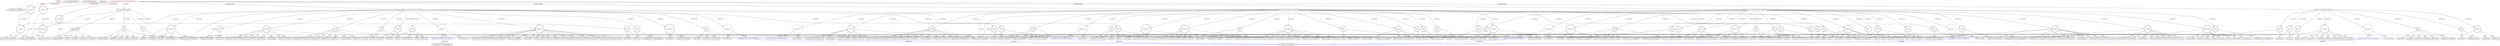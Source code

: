 digraph {
baseInfo[graphId=149,category="extension_graph",isAnonymous=false,possibleRelation=true]
frameworkRelatedTypesInfo[0="javafx.application.Application"]
possibleCollaborationsInfo[0="149~CLIENT_METHOD_DECLARATION-INSTANTIATION-~javafx.application.Application ~javafx.beans.value.ChangeListener ~false~true",1="149~CLIENT_METHOD_DECLARATION-INSTANTIATION-~javafx.application.Application ~javafx.event.EventHandler ~false~true"]
locationInfo[projectName="Baschdl578-ColorReduction",filePath="/Baschdl578-ColorReduction/ColorReduction-master/src/main/java/edu/kit/ipd/swt1/SimpleColorReduction/UI.java",contextSignature="UI",graphId="149"]
0[label="main.java.edu.kit.ipd.swt1.SimpleColorReduction.UI",vertexType="ROOT_CLIENT_CLASS_DECLARATION",isFrameworkType=false,color=red]
1[label="javafx.application.Application",vertexType="FRAMEWORK_CLASS_TYPE",isFrameworkType=true,peripheries=2]
2[label="primStage",vertexType="FIELD_DECLARATION",isFrameworkType=true,peripheries=2,shape=circle]
3[label="javafx.stage.Stage",vertexType="FRAMEWORK_CLASS_TYPE",isFrameworkType=true,peripheries=2]
4[label="sourceView",vertexType="FIELD_DECLARATION",isFrameworkType=true,peripheries=2,shape=circle]
5[label="javafx.scene.image.ImageView",vertexType="FRAMEWORK_CLASS_TYPE",isFrameworkType=true,peripheries=2]
6[label="targetView",vertexType="FIELD_DECLARATION",isFrameworkType=true,peripheries=2,shape=circle]
8[label="void start(javafx.stage.Stage)",vertexType="OVERRIDING_METHOD_DECLARATION",isFrameworkType=false,shape=box]
9[label="primaryStage",vertexType="PARAMETER_DECLARATION",isFrameworkType=true,peripheries=2]
12[label="setTitle()",vertexType="INSIDE_CALL",isFrameworkType=true,peripheries=2,shape=box]
14[label="setMinWidth()",vertexType="INSIDE_CALL",isFrameworkType=true,peripheries=2,shape=box]
16[label="setResizable()",vertexType="INSIDE_CALL",isFrameworkType=true,peripheries=2,shape=box]
17[label="sourceView",vertexType="VARIABLE_EXPRESION",isFrameworkType=true,peripheries=2,shape=circle]
18[label="setFitWidth()",vertexType="INSIDE_CALL",isFrameworkType=true,peripheries=2,shape=box]
21[label="setFitHeight()",vertexType="INSIDE_CALL",isFrameworkType=true,peripheries=2,shape=box]
23[label="root",vertexType="VARIABLE_EXPRESION",isFrameworkType=true,peripheries=2,shape=circle]
24[label="javafx.scene.layout.BorderPane",vertexType="FRAMEWORK_CLASS_TYPE",isFrameworkType=true,peripheries=2]
22[label="new BorderPane()",vertexType="CONSTRUCTOR_CALL",isFrameworkType=true,peripheries=2]
26[label="setPadding()",vertexType="INSIDE_CALL",isFrameworkType=true,peripheries=2,shape=box]
28[label="VAR7",vertexType="VARIABLE_EXPRESION",isFrameworkType=true,peripheries=2,shape=circle]
29[label="javafx.geometry.Insets",vertexType="FRAMEWORK_CLASS_TYPE",isFrameworkType=true,peripheries=2]
27[label="new Insets()",vertexType="CONSTRUCTOR_CALL",isFrameworkType=true,peripheries=2]
31[label="setLeft()",vertexType="INSIDE_CALL",isFrameworkType=true,peripheries=2,shape=box]
33[label="setRight()",vertexType="INSIDE_CALL",isFrameworkType=true,peripheries=2,shape=box]
35[label="setBottom()",vertexType="INSIDE_CALL",isFrameworkType=true,peripheries=2,shape=box]
37[label="setScene()",vertexType="INSIDE_CALL",isFrameworkType=true,peripheries=2,shape=box]
39[label="VAR12",vertexType="VARIABLE_EXPRESION",isFrameworkType=true,peripheries=2,shape=circle]
40[label="javafx.scene.Scene",vertexType="FRAMEWORK_CLASS_TYPE",isFrameworkType=true,peripheries=2]
38[label="new Scene()",vertexType="CONSTRUCTOR_CALL",isFrameworkType=true,peripheries=2]
42[label="show()",vertexType="INSIDE_CALL",isFrameworkType=true,peripheries=2,shape=box]
47[label="javafx.scene.layout.AnchorPane topLeft()",vertexType="CLIENT_METHOD_DECLARATION",isFrameworkType=false,shape=box]
48[label="javafx.scene.layout.AnchorPane",vertexType="FRAMEWORK_CLASS_TYPE",isFrameworkType=true,peripheries=2]
50[label="rectangle",vertexType="VARIABLE_EXPRESION",isFrameworkType=true,peripheries=2,shape=circle]
51[label="javafx.scene.shape.Rectangle",vertexType="FRAMEWORK_CLASS_TYPE",isFrameworkType=true,peripheries=2]
49[label="new Rectangle()",vertexType="CONSTRUCTOR_CALL",isFrameworkType=true,peripheries=2]
53[label="autosize()",vertexType="INSIDE_CALL",isFrameworkType=true,peripheries=2,shape=box]
55[label="setWidth()",vertexType="INSIDE_CALL",isFrameworkType=true,peripheries=2,shape=box]
57[label="setHeight()",vertexType="INSIDE_CALL",isFrameworkType=true,peripheries=2,shape=box]
59[label="setFill()",vertexType="INSIDE_CALL",isFrameworkType=true,peripheries=2,shape=box]
60[label="Paint",vertexType="VARIABLE_EXPRESION",isFrameworkType=true,peripheries=2,shape=circle]
62[label="javafx.scene.paint.Paint",vertexType="FRAMEWORK_CLASS_TYPE",isFrameworkType=true,peripheries=2]
61[label="valueOf()",vertexType="INSIDE_CALL",isFrameworkType=true,peripheries=2,shape=box]
63[label="VAR21",vertexType="VARIABLE_EXPRESION",isFrameworkType=true,peripheries=2,shape=circle]
65[label="javafx.scene.paint.Color",vertexType="FRAMEWORK_CLASS_TYPE",isFrameworkType=true,peripheries=2]
64[label="toString()",vertexType="INSIDE_CALL",isFrameworkType=true,peripheries=2,shape=box]
67[label="setStroke()",vertexType="INSIDE_CALL",isFrameworkType=true,peripheries=2,shape=box]
69[label="valueOf()",vertexType="INSIDE_CALL",isFrameworkType=true,peripheries=2,shape=box]
70[label="VAR24",vertexType="VARIABLE_EXPRESION",isFrameworkType=true,peripheries=2,shape=circle]
71[label="toString()",vertexType="INSIDE_CALL",isFrameworkType=true,peripheries=2,shape=box]
74[label="setStrokeWidth()",vertexType="INSIDE_CALL",isFrameworkType=true,peripheries=2,shape=box]
76[label="setStrokeType()",vertexType="INSIDE_CALL",isFrameworkType=true,peripheries=2,shape=box]
78[label="label",vertexType="VARIABLE_EXPRESION",isFrameworkType=true,peripheries=2,shape=circle]
79[label="javafx.scene.control.Label",vertexType="FRAMEWORK_CLASS_TYPE",isFrameworkType=true,peripheries=2]
77[label="new Label()",vertexType="CONSTRUCTOR_CALL",isFrameworkType=true,peripheries=2]
81[label="setLabelFor()",vertexType="INSIDE_CALL",isFrameworkType=true,peripheries=2,shape=box]
83[label="getStylesheets()",vertexType="INSIDE_CALL",isFrameworkType=true,peripheries=2,shape=box]
85[label="file1",vertexType="VARIABLE_EXPRESION",isFrameworkType=true,peripheries=2,shape=circle]
86[label="javafx.scene.layout.HBox",vertexType="FRAMEWORK_CLASS_TYPE",isFrameworkType=true,peripheries=2]
84[label="new HBox()",vertexType="CONSTRUCTOR_CALL",isFrameworkType=true,peripheries=2]
88[label="setSpacing()",vertexType="INSIDE_CALL",isFrameworkType=true,peripheries=2,shape=box]
90[label="sourceField",vertexType="VARIABLE_EXPRESION",isFrameworkType=true,peripheries=2,shape=circle]
91[label="javafx.scene.control.TextField",vertexType="FRAMEWORK_CLASS_TYPE",isFrameworkType=true,peripheries=2]
89[label="new TextField()",vertexType="CONSTRUCTOR_CALL",isFrameworkType=true,peripheries=2]
93[label="setMinWidth()",vertexType="INSIDE_CALL",isFrameworkType=true,peripheries=2,shape=box]
95[label="setOnAction()",vertexType="INSIDE_CALL",isFrameworkType=true,peripheries=2,shape=box]
97[label="anonymous35",vertexType="VARIABLE_EXPRESION",isFrameworkType=false,shape=circle]
98[label="REFERENCE_ANONYMOUS_DECLARATION",vertexType="REFERENCE_ANONYMOUS_DECLARATION",isFrameworkType=false,color=blue]
99[label="javafx.event.EventHandler",vertexType="FRAMEWORK_INTERFACE_TYPE",isFrameworkType=true,peripheries=2]
96[label="new EventHandler()",vertexType="CONSTRUCTOR_CALL",isFrameworkType=false]
101[label="getText()",vertexType="INSIDE_CALL",isFrameworkType=true,peripheries=2,shape=box]
103[label="getText()",vertexType="INSIDE_CALL",isFrameworkType=true,peripheries=2,shape=box]
105[label="getText()",vertexType="INSIDE_CALL",isFrameworkType=true,peripheries=2,shape=box]
107[label="chooseSource",vertexType="VARIABLE_EXPRESION",isFrameworkType=true,peripheries=2,shape=circle]
108[label="javafx.scene.control.Button",vertexType="FRAMEWORK_CLASS_TYPE",isFrameworkType=true,peripheries=2]
106[label="new Button()",vertexType="CONSTRUCTOR_CALL",isFrameworkType=true,peripheries=2]
110[label="setMaxWidth()",vertexType="INSIDE_CALL",isFrameworkType=true,peripheries=2,shape=box]
112[label="setOnAction()",vertexType="INSIDE_CALL",isFrameworkType=true,peripheries=2,shape=box]
114[label="anonymous42",vertexType="VARIABLE_EXPRESION",isFrameworkType=false,shape=circle]
115[label="REFERENCE_ANONYMOUS_DECLARATION",vertexType="REFERENCE_ANONYMOUS_DECLARATION",isFrameworkType=false,color=blue]
113[label="new EventHandler()",vertexType="CONSTRUCTOR_CALL",isFrameworkType=false]
118[label="chooser",vertexType="VARIABLE_EXPRESION",isFrameworkType=true,peripheries=2,shape=circle]
119[label="javafx.stage.FileChooser",vertexType="FRAMEWORK_CLASS_TYPE",isFrameworkType=true,peripheries=2]
117[label="new FileChooser()",vertexType="CONSTRUCTOR_CALL",isFrameworkType=true,peripheries=2]
120[label="VAR44",vertexType="VARIABLE_EXPRESION",isFrameworkType=true,peripheries=2,shape=circle]
122[label="javafx.collections.ObservableList",vertexType="FRAMEWORK_INTERFACE_TYPE",isFrameworkType=true,peripheries=2]
121[label="addAll()",vertexType="INSIDE_CALL",isFrameworkType=true,peripheries=2,shape=box]
124[label="getExtensionFilters()",vertexType="INSIDE_CALL",isFrameworkType=true,peripheries=2,shape=box]
126[label="VAR46",vertexType="VARIABLE_EXPRESION",isFrameworkType=true,peripheries=2,shape=circle]
127[label="javafx.stage.FileChooser.ExtensionFilter",vertexType="FRAMEWORK_CLASS_TYPE",isFrameworkType=true,peripheries=2]
125[label="new FileChooser.ExtensionFilter()",vertexType="CONSTRUCTOR_CALL",isFrameworkType=true,peripheries=2]
129[label="showOpenDialog()",vertexType="INSIDE_CALL",isFrameworkType=true,peripheries=2,shape=box]
131[label="setText()",vertexType="INSIDE_CALL",isFrameworkType=true,peripheries=2,shape=box]
132[label="VAR49",vertexType="VARIABLE_EXPRESION",isFrameworkType=true,peripheries=2,shape=circle]
133[label="addAll()",vertexType="INSIDE_CALL",isFrameworkType=true,peripheries=2,shape=box]
136[label="getChildren()",vertexType="INSIDE_CALL",isFrameworkType=true,peripheries=2,shape=box]
138[label="imageView",vertexType="VARIABLE_EXPRESION",isFrameworkType=true,peripheries=2,shape=circle]
139[label="javafx.scene.layout.StackPane",vertexType="FRAMEWORK_CLASS_TYPE",isFrameworkType=true,peripheries=2]
137[label="new StackPane()",vertexType="CONSTRUCTOR_CALL",isFrameworkType=true,peripheries=2]
141[label="rectangle2",vertexType="VARIABLE_EXPRESION",isFrameworkType=true,peripheries=2,shape=circle]
140[label="new Rectangle()",vertexType="CONSTRUCTOR_CALL",isFrameworkType=true,peripheries=2]
144[label="autosize()",vertexType="INSIDE_CALL",isFrameworkType=true,peripheries=2,shape=box]
146[label="setWidth()",vertexType="INSIDE_CALL",isFrameworkType=true,peripheries=2,shape=box]
148[label="setHeight()",vertexType="INSIDE_CALL",isFrameworkType=true,peripheries=2,shape=box]
150[label="setFill()",vertexType="INSIDE_CALL",isFrameworkType=true,peripheries=2,shape=box]
152[label="valueOf()",vertexType="INSIDE_CALL",isFrameworkType=true,peripheries=2,shape=box]
153[label="VAR58",vertexType="VARIABLE_EXPRESION",isFrameworkType=true,peripheries=2,shape=circle]
154[label="toString()",vertexType="INSIDE_CALL",isFrameworkType=true,peripheries=2,shape=box]
157[label="setStroke()",vertexType="INSIDE_CALL",isFrameworkType=true,peripheries=2,shape=box]
159[label="valueOf()",vertexType="INSIDE_CALL",isFrameworkType=true,peripheries=2,shape=box]
160[label="VAR61",vertexType="VARIABLE_EXPRESION",isFrameworkType=true,peripheries=2,shape=circle]
161[label="toString()",vertexType="INSIDE_CALL",isFrameworkType=true,peripheries=2,shape=box]
164[label="setStrokeWidth()",vertexType="INSIDE_CALL",isFrameworkType=true,peripheries=2,shape=box]
166[label="setStrokeType()",vertexType="INSIDE_CALL",isFrameworkType=true,peripheries=2,shape=box]
168[label="setAlignment()",vertexType="INSIDE_CALL",isFrameworkType=true,peripheries=2,shape=box]
169[label="VAR65",vertexType="VARIABLE_EXPRESION",isFrameworkType=true,peripheries=2,shape=circle]
170[label="addAll()",vertexType="INSIDE_CALL",isFrameworkType=true,peripheries=2,shape=box]
173[label="getChildren()",vertexType="INSIDE_CALL",isFrameworkType=true,peripheries=2,shape=box]
175[label="topLeft",vertexType="VARIABLE_EXPRESION",isFrameworkType=true,peripheries=2,shape=circle]
174[label="new AnchorPane()",vertexType="CONSTRUCTOR_CALL",isFrameworkType=true,peripheries=2]
178[label="setLeftAnchor()",vertexType="INSIDE_CALL",isFrameworkType=true,peripheries=2,shape=box]
180[label="setTopAnchor()",vertexType="INSIDE_CALL",isFrameworkType=true,peripheries=2,shape=box]
182[label="setTopAnchor()",vertexType="INSIDE_CALL",isFrameworkType=true,peripheries=2,shape=box]
184[label="setTopAnchor()",vertexType="INSIDE_CALL",isFrameworkType=true,peripheries=2,shape=box]
186[label="setLeftAnchor()",vertexType="INSIDE_CALL",isFrameworkType=true,peripheries=2,shape=box]
188[label="setTopAnchor()",vertexType="INSIDE_CALL",isFrameworkType=true,peripheries=2,shape=box]
190[label="setLeftAnchor()",vertexType="INSIDE_CALL",isFrameworkType=true,peripheries=2,shape=box]
191[label="VAR75",vertexType="VARIABLE_EXPRESION",isFrameworkType=true,peripheries=2,shape=circle]
192[label="addAll()",vertexType="INSIDE_CALL",isFrameworkType=true,peripheries=2,shape=box]
195[label="getChildren()",vertexType="INSIDE_CALL",isFrameworkType=true,peripheries=2,shape=box]
197[label="setPrefHeight()",vertexType="INSIDE_CALL",isFrameworkType=true,peripheries=2,shape=box]
198[label="javafx.scene.layout.AnchorPane topRight()",vertexType="CLIENT_METHOD_DECLARATION",isFrameworkType=false,shape=box]
201[label="rectangle",vertexType="VARIABLE_EXPRESION",isFrameworkType=true,peripheries=2,shape=circle]
200[label="new Rectangle()",vertexType="CONSTRUCTOR_CALL",isFrameworkType=true,peripheries=2]
204[label="autosize()",vertexType="INSIDE_CALL",isFrameworkType=true,peripheries=2,shape=box]
206[label="setWidth()",vertexType="INSIDE_CALL",isFrameworkType=true,peripheries=2,shape=box]
208[label="setHeight()",vertexType="INSIDE_CALL",isFrameworkType=true,peripheries=2,shape=box]
210[label="setFill()",vertexType="INSIDE_CALL",isFrameworkType=true,peripheries=2,shape=box]
211[label="Paint",vertexType="VARIABLE_EXPRESION",isFrameworkType=true,peripheries=2,shape=circle]
212[label="valueOf()",vertexType="INSIDE_CALL",isFrameworkType=true,peripheries=2,shape=box]
214[label="VAR84",vertexType="VARIABLE_EXPRESION",isFrameworkType=true,peripheries=2,shape=circle]
215[label="toString()",vertexType="INSIDE_CALL",isFrameworkType=true,peripheries=2,shape=box]
218[label="setStroke()",vertexType="INSIDE_CALL",isFrameworkType=true,peripheries=2,shape=box]
220[label="valueOf()",vertexType="INSIDE_CALL",isFrameworkType=true,peripheries=2,shape=box]
221[label="VAR87",vertexType="VARIABLE_EXPRESION",isFrameworkType=true,peripheries=2,shape=circle]
222[label="toString()",vertexType="INSIDE_CALL",isFrameworkType=true,peripheries=2,shape=box]
225[label="setStrokeWidth()",vertexType="INSIDE_CALL",isFrameworkType=true,peripheries=2,shape=box]
227[label="setStrokeType()",vertexType="INSIDE_CALL",isFrameworkType=true,peripheries=2,shape=box]
229[label="label",vertexType="VARIABLE_EXPRESION",isFrameworkType=true,peripheries=2,shape=circle]
228[label="new Label()",vertexType="CONSTRUCTOR_CALL",isFrameworkType=true,peripheries=2]
232[label="setLabelFor()",vertexType="INSIDE_CALL",isFrameworkType=true,peripheries=2,shape=box]
234[label="getStylesheets()",vertexType="INSIDE_CALL",isFrameworkType=true,peripheries=2,shape=box]
236[label="file2",vertexType="VARIABLE_EXPRESION",isFrameworkType=true,peripheries=2,shape=circle]
235[label="new HBox()",vertexType="CONSTRUCTOR_CALL",isFrameworkType=true,peripheries=2]
239[label="setSpacing()",vertexType="INSIDE_CALL",isFrameworkType=true,peripheries=2,shape=box]
241[label="targetField",vertexType="VARIABLE_EXPRESION",isFrameworkType=true,peripheries=2,shape=circle]
240[label="new TextField()",vertexType="CONSTRUCTOR_CALL",isFrameworkType=true,peripheries=2]
244[label="setMinWidth()",vertexType="INSIDE_CALL",isFrameworkType=true,peripheries=2,shape=box]
246[label="setOnAction()",vertexType="INSIDE_CALL",isFrameworkType=true,peripheries=2,shape=box]
248[label="anonymous98",vertexType="VARIABLE_EXPRESION",isFrameworkType=false,shape=circle]
249[label="REFERENCE_ANONYMOUS_DECLARATION",vertexType="REFERENCE_ANONYMOUS_DECLARATION",isFrameworkType=false,color=blue]
247[label="new EventHandler()",vertexType="CONSTRUCTOR_CALL",isFrameworkType=false]
252[label="getText()",vertexType="INSIDE_CALL",isFrameworkType=true,peripheries=2,shape=box]
254[label="getText()",vertexType="INSIDE_CALL",isFrameworkType=true,peripheries=2,shape=box]
256[label="getText()",vertexType="INSIDE_CALL",isFrameworkType=true,peripheries=2,shape=box]
258[label="chooseTarget",vertexType="VARIABLE_EXPRESION",isFrameworkType=true,peripheries=2,shape=circle]
257[label="new Button()",vertexType="CONSTRUCTOR_CALL",isFrameworkType=true,peripheries=2]
261[label="setMaxWidth()",vertexType="INSIDE_CALL",isFrameworkType=true,peripheries=2,shape=box]
263[label="setOnAction()",vertexType="INSIDE_CALL",isFrameworkType=true,peripheries=2,shape=box]
265[label="anonymous105",vertexType="VARIABLE_EXPRESION",isFrameworkType=false,shape=circle]
266[label="REFERENCE_ANONYMOUS_DECLARATION",vertexType="REFERENCE_ANONYMOUS_DECLARATION",isFrameworkType=false,color=blue]
264[label="new EventHandler()",vertexType="CONSTRUCTOR_CALL",isFrameworkType=false]
269[label="chooser",vertexType="VARIABLE_EXPRESION",isFrameworkType=true,peripheries=2,shape=circle]
268[label="new FileChooser()",vertexType="CONSTRUCTOR_CALL",isFrameworkType=true,peripheries=2]
271[label="VAR107",vertexType="VARIABLE_EXPRESION",isFrameworkType=true,peripheries=2,shape=circle]
272[label="addAll()",vertexType="INSIDE_CALL",isFrameworkType=true,peripheries=2,shape=box]
275[label="getExtensionFilters()",vertexType="INSIDE_CALL",isFrameworkType=true,peripheries=2,shape=box]
277[label="VAR109",vertexType="VARIABLE_EXPRESION",isFrameworkType=true,peripheries=2,shape=circle]
276[label="new FileChooser.ExtensionFilter()",vertexType="CONSTRUCTOR_CALL",isFrameworkType=true,peripheries=2]
280[label="showSaveDialog()",vertexType="INSIDE_CALL",isFrameworkType=true,peripheries=2,shape=box]
282[label="setText()",vertexType="INSIDE_CALL",isFrameworkType=true,peripheries=2,shape=box]
283[label="VAR112",vertexType="VARIABLE_EXPRESION",isFrameworkType=true,peripheries=2,shape=circle]
284[label="addAll()",vertexType="INSIDE_CALL",isFrameworkType=true,peripheries=2,shape=box]
287[label="getChildren()",vertexType="INSIDE_CALL",isFrameworkType=true,peripheries=2,shape=box]
289[label="imageView",vertexType="VARIABLE_EXPRESION",isFrameworkType=true,peripheries=2,shape=circle]
288[label="new StackPane()",vertexType="CONSTRUCTOR_CALL",isFrameworkType=true,peripheries=2]
292[label="rectangle2",vertexType="VARIABLE_EXPRESION",isFrameworkType=true,peripheries=2,shape=circle]
291[label="new Rectangle()",vertexType="CONSTRUCTOR_CALL",isFrameworkType=true,peripheries=2]
295[label="autosize()",vertexType="INSIDE_CALL",isFrameworkType=true,peripheries=2,shape=box]
297[label="setWidth()",vertexType="INSIDE_CALL",isFrameworkType=true,peripheries=2,shape=box]
299[label="setHeight()",vertexType="INSIDE_CALL",isFrameworkType=true,peripheries=2,shape=box]
301[label="setFill()",vertexType="INSIDE_CALL",isFrameworkType=true,peripheries=2,shape=box]
303[label="valueOf()",vertexType="INSIDE_CALL",isFrameworkType=true,peripheries=2,shape=box]
304[label="VAR121",vertexType="VARIABLE_EXPRESION",isFrameworkType=true,peripheries=2,shape=circle]
305[label="toString()",vertexType="INSIDE_CALL",isFrameworkType=true,peripheries=2,shape=box]
308[label="setStroke()",vertexType="INSIDE_CALL",isFrameworkType=true,peripheries=2,shape=box]
310[label="valueOf()",vertexType="INSIDE_CALL",isFrameworkType=true,peripheries=2,shape=box]
311[label="VAR124",vertexType="VARIABLE_EXPRESION",isFrameworkType=true,peripheries=2,shape=circle]
312[label="toString()",vertexType="INSIDE_CALL",isFrameworkType=true,peripheries=2,shape=box]
315[label="setStrokeWidth()",vertexType="INSIDE_CALL",isFrameworkType=true,peripheries=2,shape=box]
317[label="setStrokeType()",vertexType="INSIDE_CALL",isFrameworkType=true,peripheries=2,shape=box]
319[label="setAlignment()",vertexType="INSIDE_CALL",isFrameworkType=true,peripheries=2,shape=box]
320[label="VAR128",vertexType="VARIABLE_EXPRESION",isFrameworkType=true,peripheries=2,shape=circle]
321[label="addAll()",vertexType="INSIDE_CALL",isFrameworkType=true,peripheries=2,shape=box]
324[label="getChildren()",vertexType="INSIDE_CALL",isFrameworkType=true,peripheries=2,shape=box]
326[label="topRight",vertexType="VARIABLE_EXPRESION",isFrameworkType=true,peripheries=2,shape=circle]
325[label="new AnchorPane()",vertexType="CONSTRUCTOR_CALL",isFrameworkType=true,peripheries=2]
329[label="setLeftAnchor()",vertexType="INSIDE_CALL",isFrameworkType=true,peripheries=2,shape=box]
331[label="setTopAnchor()",vertexType="INSIDE_CALL",isFrameworkType=true,peripheries=2,shape=box]
333[label="setTopAnchor()",vertexType="INSIDE_CALL",isFrameworkType=true,peripheries=2,shape=box]
335[label="setTopAnchor()",vertexType="INSIDE_CALL",isFrameworkType=true,peripheries=2,shape=box]
337[label="setLeftAnchor()",vertexType="INSIDE_CALL",isFrameworkType=true,peripheries=2,shape=box]
339[label="setTopAnchor()",vertexType="INSIDE_CALL",isFrameworkType=true,peripheries=2,shape=box]
341[label="setLeftAnchor()",vertexType="INSIDE_CALL",isFrameworkType=true,peripheries=2,shape=box]
342[label="VAR138",vertexType="VARIABLE_EXPRESION",isFrameworkType=true,peripheries=2,shape=circle]
343[label="addAll()",vertexType="INSIDE_CALL",isFrameworkType=true,peripheries=2,shape=box]
346[label="getChildren()",vertexType="INSIDE_CALL",isFrameworkType=true,peripheries=2,shape=box]
348[label="setPrefHeight()",vertexType="INSIDE_CALL",isFrameworkType=true,peripheries=2,shape=box]
349[label="javafx.scene.layout.BorderPane bottom()",vertexType="CLIENT_METHOD_DECLARATION",isFrameworkType=false,shape=box]
352[label="bottom",vertexType="VARIABLE_EXPRESION",isFrameworkType=true,peripheries=2,shape=circle]
351[label="new BorderPane()",vertexType="CONSTRUCTOR_CALL",isFrameworkType=true,peripheries=2]
355[label="slider",vertexType="VARIABLE_EXPRESION",isFrameworkType=true,peripheries=2,shape=circle]
354[label="new AnchorPane()",vertexType="CONSTRUCTOR_CALL",isFrameworkType=true,peripheries=2]
358[label="rectangle",vertexType="VARIABLE_EXPRESION",isFrameworkType=true,peripheries=2,shape=circle]
357[label="new Rectangle()",vertexType="CONSTRUCTOR_CALL",isFrameworkType=true,peripheries=2]
361[label="autosize()",vertexType="INSIDE_CALL",isFrameworkType=true,peripheries=2,shape=box]
363[label="setWidth()",vertexType="INSIDE_CALL",isFrameworkType=true,peripheries=2,shape=box]
365[label="setHeight()",vertexType="INSIDE_CALL",isFrameworkType=true,peripheries=2,shape=box]
367[label="setFill()",vertexType="INSIDE_CALL",isFrameworkType=true,peripheries=2,shape=box]
368[label="Paint",vertexType="VARIABLE_EXPRESION",isFrameworkType=true,peripheries=2,shape=circle]
369[label="valueOf()",vertexType="INSIDE_CALL",isFrameworkType=true,peripheries=2,shape=box]
371[label="VAR149",vertexType="VARIABLE_EXPRESION",isFrameworkType=true,peripheries=2,shape=circle]
372[label="toString()",vertexType="INSIDE_CALL",isFrameworkType=true,peripheries=2,shape=box]
375[label="setStroke()",vertexType="INSIDE_CALL",isFrameworkType=true,peripheries=2,shape=box]
377[label="valueOf()",vertexType="INSIDE_CALL",isFrameworkType=true,peripheries=2,shape=box]
378[label="VAR152",vertexType="VARIABLE_EXPRESION",isFrameworkType=true,peripheries=2,shape=circle]
379[label="toString()",vertexType="INSIDE_CALL",isFrameworkType=true,peripheries=2,shape=box]
382[label="setStrokeWidth()",vertexType="INSIDE_CALL",isFrameworkType=true,peripheries=2,shape=box]
384[label="setStrokeType()",vertexType="INSIDE_CALL",isFrameworkType=true,peripheries=2,shape=box]
386[label="label",vertexType="VARIABLE_EXPRESION",isFrameworkType=true,peripheries=2,shape=circle]
385[label="new Label()",vertexType="CONSTRUCTOR_CALL",isFrameworkType=true,peripheries=2]
389[label="setLabelFor()",vertexType="INSIDE_CALL",isFrameworkType=true,peripheries=2,shape=box]
391[label="getStylesheets()",vertexType="INSIDE_CALL",isFrameworkType=true,peripheries=2,shape=box]
393[label="depthSlider",vertexType="VARIABLE_EXPRESION",isFrameworkType=true,peripheries=2,shape=circle]
394[label="javafx.scene.control.Slider",vertexType="FRAMEWORK_CLASS_TYPE",isFrameworkType=true,peripheries=2]
392[label="new Slider()",vertexType="CONSTRUCTOR_CALL",isFrameworkType=true,peripheries=2]
396[label="setMin()",vertexType="INSIDE_CALL",isFrameworkType=true,peripheries=2,shape=box]
398[label="setMax()",vertexType="INSIDE_CALL",isFrameworkType=true,peripheries=2,shape=box]
400[label="setValue()",vertexType="INSIDE_CALL",isFrameworkType=true,peripheries=2,shape=box]
402[label="setBlockIncrement()",vertexType="INSIDE_CALL",isFrameworkType=true,peripheries=2,shape=box]
404[label="setMajorTickUnit()",vertexType="INSIDE_CALL",isFrameworkType=true,peripheries=2,shape=box]
406[label="setShowTickMarks()",vertexType="INSIDE_CALL",isFrameworkType=true,peripheries=2,shape=box]
408[label="setShowTickLabels()",vertexType="INSIDE_CALL",isFrameworkType=true,peripheries=2,shape=box]
410[label="setBlockIncrement()",vertexType="INSIDE_CALL",isFrameworkType=true,peripheries=2,shape=box]
412[label="setMinorTickCount()",vertexType="INSIDE_CALL",isFrameworkType=true,peripheries=2,shape=box]
414[label="setSnapToTicks()",vertexType="INSIDE_CALL",isFrameworkType=true,peripheries=2,shape=box]
416[label="setValue()",vertexType="INSIDE_CALL",isFrameworkType=true,peripheries=2,shape=box]
417[label="VAR170",vertexType="VARIABLE_EXPRESION",isFrameworkType=true,peripheries=2,shape=circle]
419[label="javafx.beans.value.ObservableValue",vertexType="FRAMEWORK_INTERFACE_TYPE",isFrameworkType=true,peripheries=2]
418[label="addListener()",vertexType="INSIDE_CALL",isFrameworkType=true,peripheries=2,shape=box]
421[label="valueProperty()",vertexType="INSIDE_CALL",isFrameworkType=true,peripheries=2,shape=box]
423[label="anonymous172",vertexType="VARIABLE_EXPRESION",isFrameworkType=false,shape=circle]
424[label="REFERENCE_ANONYMOUS_DECLARATION",vertexType="REFERENCE_ANONYMOUS_DECLARATION",isFrameworkType=false,color=blue]
425[label="javafx.beans.value.ChangeListener",vertexType="FRAMEWORK_INTERFACE_TYPE",isFrameworkType=true,peripheries=2]
422[label="new ChangeListener()",vertexType="CONSTRUCTOR_CALL",isFrameworkType=false]
427[label="targetPreview",vertexType="VARIABLE_EXPRESION",isFrameworkType=true,peripheries=2,shape=circle]
428[label="javafx.scene.image.Image",vertexType="FRAMEWORK_CLASS_TYPE",isFrameworkType=true,peripheries=2]
426[label="new Image()",vertexType="CONSTRUCTOR_CALL",isFrameworkType=true,peripheries=2]
429[label="targetView",vertexType="VARIABLE_EXPRESION",isFrameworkType=true,peripheries=2,shape=circle]
430[label="setImage()",vertexType="INSIDE_CALL",isFrameworkType=true,peripheries=2,shape=box]
433[label="setLeftAnchor()",vertexType="INSIDE_CALL",isFrameworkType=true,peripheries=2,shape=box]
435[label="setTopAnchor()",vertexType="INSIDE_CALL",isFrameworkType=true,peripheries=2,shape=box]
437[label="setTopAnchor()",vertexType="INSIDE_CALL",isFrameworkType=true,peripheries=2,shape=box]
439[label="setLeftAnchor()",vertexType="INSIDE_CALL",isFrameworkType=true,peripheries=2,shape=box]
441[label="setRightAnchor()",vertexType="INSIDE_CALL",isFrameworkType=true,peripheries=2,shape=box]
442[label="VAR180",vertexType="VARIABLE_EXPRESION",isFrameworkType=true,peripheries=2,shape=circle]
443[label="addAll()",vertexType="INSIDE_CALL",isFrameworkType=true,peripheries=2,shape=box]
446[label="getChildren()",vertexType="INSIDE_CALL",isFrameworkType=true,peripheries=2,shape=box]
448[label="setTop()",vertexType="INSIDE_CALL",isFrameworkType=true,peripheries=2,shape=box]
450[label="startButton",vertexType="VARIABLE_EXPRESION",isFrameworkType=true,peripheries=2,shape=circle]
449[label="new BorderPane()",vertexType="CONSTRUCTOR_CALL",isFrameworkType=true,peripheries=2]
453[label="startGen",vertexType="VARIABLE_EXPRESION",isFrameworkType=true,peripheries=2,shape=circle]
452[label="new Button()",vertexType="CONSTRUCTOR_CALL",isFrameworkType=true,peripheries=2]
456[label="setText()",vertexType="INSIDE_CALL",isFrameworkType=true,peripheries=2,shape=box]
458[label="setOnAction()",vertexType="INSIDE_CALL",isFrameworkType=true,peripheries=2,shape=box]
460[label="anonymous187",vertexType="VARIABLE_EXPRESION",isFrameworkType=false,shape=circle]
461[label="REFERENCE_ANONYMOUS_DECLARATION",vertexType="REFERENCE_ANONYMOUS_DECLARATION",isFrameworkType=false,color=blue]
459[label="new EventHandler()",vertexType="CONSTRUCTOR_CALL",isFrameworkType=false]
464[label="getValue()",vertexType="INSIDE_CALL",isFrameworkType=true,peripheries=2,shape=box]
466[label="setPadding()",vertexType="INSIDE_CALL",isFrameworkType=true,peripheries=2,shape=box]
468[label="VAR190",vertexType="VARIABLE_EXPRESION",isFrameworkType=true,peripheries=2,shape=circle]
467[label="new Insets()",vertexType="CONSTRUCTOR_CALL",isFrameworkType=true,peripheries=2]
471[label="setCenter()",vertexType="INSIDE_CALL",isFrameworkType=true,peripheries=2,shape=box]
473[label="setBottom()",vertexType="INSIDE_CALL",isFrameworkType=true,peripheries=2,shape=box]
474[label="void showWarning(java.lang.String)",vertexType="CLIENT_METHOD_DECLARATION",isFrameworkType=false,shape=box]
476[label="dialogStage",vertexType="VARIABLE_EXPRESION",isFrameworkType=true,peripheries=2,shape=circle]
475[label="new Stage()",vertexType="CONSTRUCTOR_CALL",isFrameworkType=true,peripheries=2]
479[label="setResizable()",vertexType="INSIDE_CALL",isFrameworkType=true,peripheries=2,shape=box]
481[label="initOwner()",vertexType="INSIDE_CALL",isFrameworkType=true,peripheries=2,shape=box]
483[label="initModality()",vertexType="INSIDE_CALL",isFrameworkType=true,peripheries=2,shape=box]
485[label="box",vertexType="VARIABLE_EXPRESION",isFrameworkType=true,peripheries=2,shape=circle]
486[label="javafx.scene.layout.VBox",vertexType="FRAMEWORK_CLASS_TYPE",isFrameworkType=true,peripheries=2]
484[label="new VBox()",vertexType="CONSTRUCTOR_CALL",isFrameworkType=true,peripheries=2]
488[label="setSpacing()",vertexType="INSIDE_CALL",isFrameworkType=true,peripheries=2,shape=box]
490[label="setAlignment()",vertexType="INSIDE_CALL",isFrameworkType=true,peripheries=2,shape=box]
492[label="setPadding()",vertexType="INSIDE_CALL",isFrameworkType=true,peripheries=2,shape=box]
494[label="VAR201",vertexType="VARIABLE_EXPRESION",isFrameworkType=true,peripheries=2,shape=circle]
493[label="new Insets()",vertexType="CONSTRUCTOR_CALL",isFrameworkType=true,peripheries=2]
497[label="text",vertexType="VARIABLE_EXPRESION",isFrameworkType=true,peripheries=2,shape=circle]
498[label="javafx.scene.text.Text",vertexType="FRAMEWORK_CLASS_TYPE",isFrameworkType=true,peripheries=2]
496[label="new Text()",vertexType="CONSTRUCTOR_CALL",isFrameworkType=true,peripheries=2]
500[label="okButton",vertexType="VARIABLE_EXPRESION",isFrameworkType=true,peripheries=2,shape=circle]
499[label="new Button()",vertexType="CONSTRUCTOR_CALL",isFrameworkType=true,peripheries=2]
503[label="setOnAction()",vertexType="INSIDE_CALL",isFrameworkType=true,peripheries=2,shape=box]
505[label="anonymous205",vertexType="VARIABLE_EXPRESION",isFrameworkType=false,shape=circle]
506[label="REFERENCE_ANONYMOUS_DECLARATION",vertexType="REFERENCE_ANONYMOUS_DECLARATION",isFrameworkType=false,color=blue]
504[label="new EventHandler()",vertexType="CONSTRUCTOR_CALL",isFrameworkType=false]
509[label="close()",vertexType="INSIDE_CALL",isFrameworkType=true,peripheries=2,shape=box]
510[label="VAR207",vertexType="VARIABLE_EXPRESION",isFrameworkType=true,peripheries=2,shape=circle]
511[label="addAll()",vertexType="INSIDE_CALL",isFrameworkType=true,peripheries=2,shape=box]
514[label="getChildren()",vertexType="INSIDE_CALL",isFrameworkType=true,peripheries=2,shape=box]
516[label="setScene()",vertexType="INSIDE_CALL",isFrameworkType=true,peripheries=2,shape=box]
518[label="VAR210",vertexType="VARIABLE_EXPRESION",isFrameworkType=true,peripheries=2,shape=circle]
517[label="new Scene()",vertexType="CONSTRUCTOR_CALL",isFrameworkType=true,peripheries=2]
521[label="show()",vertexType="INSIDE_CALL",isFrameworkType=true,peripheries=2,shape=box]
0->1[label="EXTEND",color=red]
0->2[label="DECLARE_FIELD"]
2->3[label="OF_TYPE"]
0->4[label="DECLARE_FIELD"]
4->5[label="OF_TYPE"]
0->6[label="DECLARE_FIELD"]
6->5[label="OF_TYPE"]
0->8[label="OVERRIDE"]
9->3[label="OF_TYPE"]
8->9[label="PARAMETER"]
9->12[label="CALL"]
9->14[label="CALL"]
9->16[label="CALL"]
8->17[label="INSTANTIATE"]
4->17[label="REFERENCE"]
17->5[label="OF_TYPE"]
17->18[label="CALL"]
17->21[label="CALL"]
8->23[label="INSTANTIATE"]
23->24[label="OF_TYPE"]
23->22[label="CALL"]
23->26[label="CALL"]
8->28[label="INSTANTIATE"]
28->29[label="OF_TYPE"]
28->27[label="CALL"]
23->31[label="CALL"]
23->33[label="CALL"]
23->35[label="CALL"]
9->37[label="CALL"]
8->39[label="INSTANTIATE"]
39->40[label="OF_TYPE"]
39->38[label="CALL"]
9->42[label="CALL"]
0->47[label="DECLARE_METHOD"]
47->48[label="RETURN"]
47->50[label="INSTANTIATE"]
50->51[label="OF_TYPE"]
50->49[label="CALL"]
50->53[label="CALL"]
50->55[label="CALL"]
50->57[label="CALL"]
50->59[label="CALL"]
47->60[label="INSTANTIATE"]
60->62[label="OF_TYPE"]
60->61[label="CALL"]
47->63[label="INSTANTIATE"]
63->65[label="OF_TYPE"]
63->64[label="CALL"]
50->67[label="CALL"]
60->69[label="CALL"]
47->70[label="INSTANTIATE"]
70->65[label="OF_TYPE"]
70->71[label="CALL"]
50->74[label="CALL"]
50->76[label="CALL"]
47->78[label="INSTANTIATE"]
78->79[label="OF_TYPE"]
78->77[label="CALL"]
78->81[label="CALL"]
78->83[label="CALL"]
47->85[label="INSTANTIATE"]
85->86[label="OF_TYPE"]
85->84[label="CALL"]
85->88[label="CALL"]
47->90[label="INSTANTIATE"]
90->91[label="OF_TYPE"]
90->89[label="CALL"]
90->93[label="CALL"]
90->95[label="CALL"]
47->97[label="INSTANTIATE"]
98->99[label="IMPLEMENT",color=blue]
97->98[label="OF_TYPE"]
97->96[label="CALL"]
90->101[label="CALL"]
90->103[label="CALL"]
90->105[label="CALL"]
47->107[label="INSTANTIATE"]
107->108[label="OF_TYPE"]
107->106[label="CALL"]
107->110[label="CALL"]
107->112[label="CALL"]
47->114[label="INSTANTIATE"]
115->99[label="IMPLEMENT",color=blue]
114->115[label="OF_TYPE"]
114->113[label="CALL"]
47->118[label="INSTANTIATE"]
118->119[label="OF_TYPE"]
118->117[label="CALL"]
47->120[label="INSTANTIATE"]
120->122[label="OF_TYPE"]
120->121[label="CALL"]
118->124[label="CALL"]
47->126[label="INSTANTIATE"]
126->127[label="OF_TYPE"]
126->125[label="CALL"]
118->129[label="CALL"]
90->131[label="CALL"]
47->132[label="INSTANTIATE"]
132->122[label="OF_TYPE"]
132->133[label="CALL"]
85->136[label="CALL"]
47->138[label="INSTANTIATE"]
138->139[label="OF_TYPE"]
138->137[label="CALL"]
47->141[label="INSTANTIATE"]
141->51[label="OF_TYPE"]
141->140[label="CALL"]
141->144[label="CALL"]
141->146[label="CALL"]
141->148[label="CALL"]
141->150[label="CALL"]
60->152[label="CALL"]
47->153[label="INSTANTIATE"]
153->65[label="OF_TYPE"]
153->154[label="CALL"]
141->157[label="CALL"]
60->159[label="CALL"]
47->160[label="INSTANTIATE"]
160->65[label="OF_TYPE"]
160->161[label="CALL"]
141->164[label="CALL"]
141->166[label="CALL"]
138->168[label="CALL"]
47->169[label="INSTANTIATE"]
169->122[label="OF_TYPE"]
169->170[label="CALL"]
138->173[label="CALL"]
47->175[label="INSTANTIATE"]
175->48[label="OF_TYPE"]
175->174[label="CALL"]
175->178[label="CALL"]
175->180[label="CALL"]
175->182[label="CALL"]
175->184[label="CALL"]
175->186[label="CALL"]
175->188[label="CALL"]
175->190[label="CALL"]
47->191[label="INSTANTIATE"]
191->122[label="OF_TYPE"]
191->192[label="CALL"]
175->195[label="CALL"]
175->197[label="CALL"]
0->198[label="DECLARE_METHOD"]
198->48[label="RETURN"]
198->201[label="INSTANTIATE"]
201->51[label="OF_TYPE"]
201->200[label="CALL"]
201->204[label="CALL"]
201->206[label="CALL"]
201->208[label="CALL"]
201->210[label="CALL"]
198->211[label="INSTANTIATE"]
211->62[label="OF_TYPE"]
211->212[label="CALL"]
198->214[label="INSTANTIATE"]
214->65[label="OF_TYPE"]
214->215[label="CALL"]
201->218[label="CALL"]
211->220[label="CALL"]
198->221[label="INSTANTIATE"]
221->65[label="OF_TYPE"]
221->222[label="CALL"]
201->225[label="CALL"]
201->227[label="CALL"]
198->229[label="INSTANTIATE"]
229->79[label="OF_TYPE"]
229->228[label="CALL"]
229->232[label="CALL"]
229->234[label="CALL"]
198->236[label="INSTANTIATE"]
236->86[label="OF_TYPE"]
236->235[label="CALL"]
236->239[label="CALL"]
198->241[label="INSTANTIATE"]
241->91[label="OF_TYPE"]
241->240[label="CALL"]
241->244[label="CALL"]
241->246[label="CALL"]
198->248[label="INSTANTIATE"]
249->99[label="IMPLEMENT",color=blue]
248->249[label="OF_TYPE"]
248->247[label="CALL"]
241->252[label="CALL"]
241->254[label="CALL"]
241->256[label="CALL"]
198->258[label="INSTANTIATE"]
258->108[label="OF_TYPE"]
258->257[label="CALL"]
258->261[label="CALL"]
258->263[label="CALL"]
198->265[label="INSTANTIATE"]
266->99[label="IMPLEMENT",color=blue]
265->266[label="OF_TYPE"]
265->264[label="CALL"]
198->269[label="INSTANTIATE"]
269->119[label="OF_TYPE"]
269->268[label="CALL"]
198->271[label="INSTANTIATE"]
271->122[label="OF_TYPE"]
271->272[label="CALL"]
269->275[label="CALL"]
198->277[label="INSTANTIATE"]
277->127[label="OF_TYPE"]
277->276[label="CALL"]
269->280[label="CALL"]
241->282[label="CALL"]
198->283[label="INSTANTIATE"]
283->122[label="OF_TYPE"]
283->284[label="CALL"]
236->287[label="CALL"]
198->289[label="INSTANTIATE"]
289->139[label="OF_TYPE"]
289->288[label="CALL"]
198->292[label="INSTANTIATE"]
292->51[label="OF_TYPE"]
292->291[label="CALL"]
292->295[label="CALL"]
292->297[label="CALL"]
292->299[label="CALL"]
292->301[label="CALL"]
211->303[label="CALL"]
198->304[label="INSTANTIATE"]
304->65[label="OF_TYPE"]
304->305[label="CALL"]
292->308[label="CALL"]
211->310[label="CALL"]
198->311[label="INSTANTIATE"]
311->65[label="OF_TYPE"]
311->312[label="CALL"]
292->315[label="CALL"]
292->317[label="CALL"]
289->319[label="CALL"]
198->320[label="INSTANTIATE"]
320->122[label="OF_TYPE"]
320->321[label="CALL"]
289->324[label="CALL"]
198->326[label="INSTANTIATE"]
326->48[label="OF_TYPE"]
326->325[label="CALL"]
326->329[label="CALL"]
326->331[label="CALL"]
326->333[label="CALL"]
326->335[label="CALL"]
326->337[label="CALL"]
326->339[label="CALL"]
326->341[label="CALL"]
198->342[label="INSTANTIATE"]
342->122[label="OF_TYPE"]
342->343[label="CALL"]
326->346[label="CALL"]
326->348[label="CALL"]
0->349[label="DECLARE_METHOD"]
349->24[label="RETURN"]
349->352[label="INSTANTIATE"]
352->24[label="OF_TYPE"]
352->351[label="CALL"]
349->355[label="INSTANTIATE"]
355->48[label="OF_TYPE"]
355->354[label="CALL"]
349->358[label="INSTANTIATE"]
358->51[label="OF_TYPE"]
358->357[label="CALL"]
358->361[label="CALL"]
358->363[label="CALL"]
358->365[label="CALL"]
358->367[label="CALL"]
349->368[label="INSTANTIATE"]
368->62[label="OF_TYPE"]
368->369[label="CALL"]
349->371[label="INSTANTIATE"]
371->65[label="OF_TYPE"]
371->372[label="CALL"]
358->375[label="CALL"]
368->377[label="CALL"]
349->378[label="INSTANTIATE"]
378->65[label="OF_TYPE"]
378->379[label="CALL"]
358->382[label="CALL"]
358->384[label="CALL"]
349->386[label="INSTANTIATE"]
386->79[label="OF_TYPE"]
386->385[label="CALL"]
386->389[label="CALL"]
386->391[label="CALL"]
349->393[label="INSTANTIATE"]
393->394[label="OF_TYPE"]
393->392[label="CALL"]
393->396[label="CALL"]
393->398[label="CALL"]
393->400[label="CALL"]
393->402[label="CALL"]
393->404[label="CALL"]
393->406[label="CALL"]
393->408[label="CALL"]
393->410[label="CALL"]
393->412[label="CALL"]
393->414[label="CALL"]
393->416[label="CALL"]
349->417[label="INSTANTIATE"]
417->419[label="OF_TYPE"]
417->418[label="CALL"]
393->421[label="CALL"]
349->423[label="INSTANTIATE"]
424->425[label="IMPLEMENT",color=blue]
423->424[label="OF_TYPE"]
423->422[label="CALL"]
349->427[label="INSTANTIATE"]
427->428[label="OF_TYPE"]
427->426[label="CALL"]
349->429[label="INSTANTIATE"]
6->429[label="REFERENCE"]
429->5[label="OF_TYPE"]
429->430[label="CALL"]
355->433[label="CALL"]
355->435[label="CALL"]
355->437[label="CALL"]
355->439[label="CALL"]
355->441[label="CALL"]
349->442[label="INSTANTIATE"]
442->122[label="OF_TYPE"]
442->443[label="CALL"]
355->446[label="CALL"]
352->448[label="CALL"]
349->450[label="INSTANTIATE"]
450->24[label="OF_TYPE"]
450->449[label="CALL"]
349->453[label="INSTANTIATE"]
453->108[label="OF_TYPE"]
453->452[label="CALL"]
453->456[label="CALL"]
453->458[label="CALL"]
349->460[label="INSTANTIATE"]
461->99[label="IMPLEMENT",color=blue]
460->461[label="OF_TYPE"]
460->459[label="CALL"]
393->464[label="CALL"]
450->466[label="CALL"]
349->468[label="INSTANTIATE"]
468->29[label="OF_TYPE"]
468->467[label="CALL"]
450->471[label="CALL"]
352->473[label="CALL"]
0->474[label="DECLARE_METHOD"]
474->476[label="INSTANTIATE"]
476->3[label="OF_TYPE"]
476->475[label="CALL"]
476->479[label="CALL"]
476->481[label="CALL"]
476->483[label="CALL"]
474->485[label="INSTANTIATE"]
485->486[label="OF_TYPE"]
485->484[label="CALL"]
485->488[label="CALL"]
485->490[label="CALL"]
485->492[label="CALL"]
474->494[label="INSTANTIATE"]
494->29[label="OF_TYPE"]
494->493[label="CALL"]
474->497[label="INSTANTIATE"]
497->498[label="OF_TYPE"]
497->496[label="CALL"]
474->500[label="INSTANTIATE"]
500->108[label="OF_TYPE"]
500->499[label="CALL"]
500->503[label="CALL"]
474->505[label="INSTANTIATE"]
506->99[label="IMPLEMENT",color=blue]
505->506[label="OF_TYPE"]
505->504[label="CALL"]
476->509[label="CALL"]
474->510[label="INSTANTIATE"]
510->122[label="OF_TYPE"]
510->511[label="CALL"]
485->514[label="CALL"]
476->516[label="CALL"]
474->518[label="INSTANTIATE"]
518->40[label="OF_TYPE"]
518->517[label="CALL"]
476->521[label="CALL"]
}
